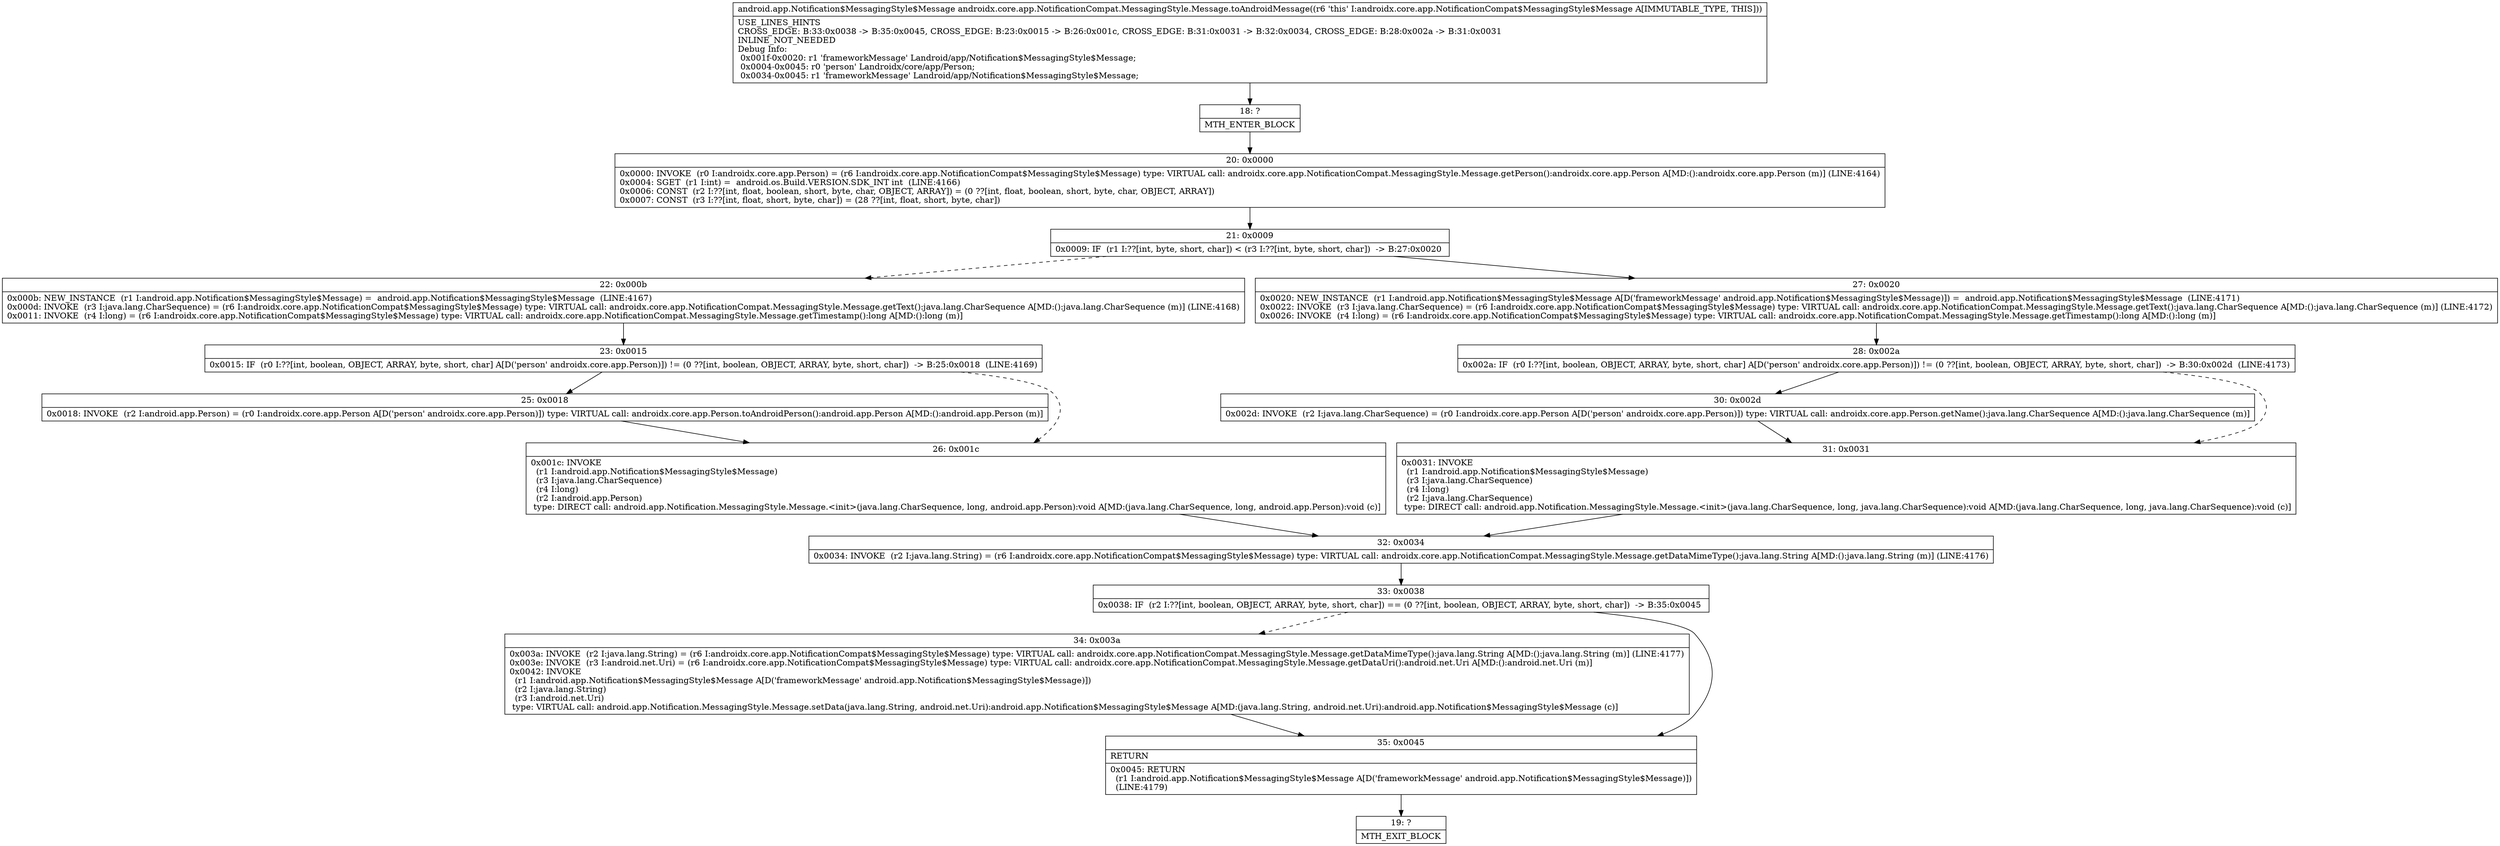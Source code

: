 digraph "CFG forandroidx.core.app.NotificationCompat.MessagingStyle.Message.toAndroidMessage()Landroid\/app\/Notification$MessagingStyle$Message;" {
Node_18 [shape=record,label="{18\:\ ?|MTH_ENTER_BLOCK\l}"];
Node_20 [shape=record,label="{20\:\ 0x0000|0x0000: INVOKE  (r0 I:androidx.core.app.Person) = (r6 I:androidx.core.app.NotificationCompat$MessagingStyle$Message) type: VIRTUAL call: androidx.core.app.NotificationCompat.MessagingStyle.Message.getPerson():androidx.core.app.Person A[MD:():androidx.core.app.Person (m)] (LINE:4164)\l0x0004: SGET  (r1 I:int) =  android.os.Build.VERSION.SDK_INT int  (LINE:4166)\l0x0006: CONST  (r2 I:??[int, float, boolean, short, byte, char, OBJECT, ARRAY]) = (0 ??[int, float, boolean, short, byte, char, OBJECT, ARRAY]) \l0x0007: CONST  (r3 I:??[int, float, short, byte, char]) = (28 ??[int, float, short, byte, char]) \l}"];
Node_21 [shape=record,label="{21\:\ 0x0009|0x0009: IF  (r1 I:??[int, byte, short, char]) \< (r3 I:??[int, byte, short, char])  \-\> B:27:0x0020 \l}"];
Node_22 [shape=record,label="{22\:\ 0x000b|0x000b: NEW_INSTANCE  (r1 I:android.app.Notification$MessagingStyle$Message) =  android.app.Notification$MessagingStyle$Message  (LINE:4167)\l0x000d: INVOKE  (r3 I:java.lang.CharSequence) = (r6 I:androidx.core.app.NotificationCompat$MessagingStyle$Message) type: VIRTUAL call: androidx.core.app.NotificationCompat.MessagingStyle.Message.getText():java.lang.CharSequence A[MD:():java.lang.CharSequence (m)] (LINE:4168)\l0x0011: INVOKE  (r4 I:long) = (r6 I:androidx.core.app.NotificationCompat$MessagingStyle$Message) type: VIRTUAL call: androidx.core.app.NotificationCompat.MessagingStyle.Message.getTimestamp():long A[MD:():long (m)]\l}"];
Node_23 [shape=record,label="{23\:\ 0x0015|0x0015: IF  (r0 I:??[int, boolean, OBJECT, ARRAY, byte, short, char] A[D('person' androidx.core.app.Person)]) != (0 ??[int, boolean, OBJECT, ARRAY, byte, short, char])  \-\> B:25:0x0018  (LINE:4169)\l}"];
Node_25 [shape=record,label="{25\:\ 0x0018|0x0018: INVOKE  (r2 I:android.app.Person) = (r0 I:androidx.core.app.Person A[D('person' androidx.core.app.Person)]) type: VIRTUAL call: androidx.core.app.Person.toAndroidPerson():android.app.Person A[MD:():android.app.Person (m)]\l}"];
Node_26 [shape=record,label="{26\:\ 0x001c|0x001c: INVOKE  \l  (r1 I:android.app.Notification$MessagingStyle$Message)\l  (r3 I:java.lang.CharSequence)\l  (r4 I:long)\l  (r2 I:android.app.Person)\l type: DIRECT call: android.app.Notification.MessagingStyle.Message.\<init\>(java.lang.CharSequence, long, android.app.Person):void A[MD:(java.lang.CharSequence, long, android.app.Person):void (c)]\l}"];
Node_32 [shape=record,label="{32\:\ 0x0034|0x0034: INVOKE  (r2 I:java.lang.String) = (r6 I:androidx.core.app.NotificationCompat$MessagingStyle$Message) type: VIRTUAL call: androidx.core.app.NotificationCompat.MessagingStyle.Message.getDataMimeType():java.lang.String A[MD:():java.lang.String (m)] (LINE:4176)\l}"];
Node_33 [shape=record,label="{33\:\ 0x0038|0x0038: IF  (r2 I:??[int, boolean, OBJECT, ARRAY, byte, short, char]) == (0 ??[int, boolean, OBJECT, ARRAY, byte, short, char])  \-\> B:35:0x0045 \l}"];
Node_34 [shape=record,label="{34\:\ 0x003a|0x003a: INVOKE  (r2 I:java.lang.String) = (r6 I:androidx.core.app.NotificationCompat$MessagingStyle$Message) type: VIRTUAL call: androidx.core.app.NotificationCompat.MessagingStyle.Message.getDataMimeType():java.lang.String A[MD:():java.lang.String (m)] (LINE:4177)\l0x003e: INVOKE  (r3 I:android.net.Uri) = (r6 I:androidx.core.app.NotificationCompat$MessagingStyle$Message) type: VIRTUAL call: androidx.core.app.NotificationCompat.MessagingStyle.Message.getDataUri():android.net.Uri A[MD:():android.net.Uri (m)]\l0x0042: INVOKE  \l  (r1 I:android.app.Notification$MessagingStyle$Message A[D('frameworkMessage' android.app.Notification$MessagingStyle$Message)])\l  (r2 I:java.lang.String)\l  (r3 I:android.net.Uri)\l type: VIRTUAL call: android.app.Notification.MessagingStyle.Message.setData(java.lang.String, android.net.Uri):android.app.Notification$MessagingStyle$Message A[MD:(java.lang.String, android.net.Uri):android.app.Notification$MessagingStyle$Message (c)]\l}"];
Node_35 [shape=record,label="{35\:\ 0x0045|RETURN\l|0x0045: RETURN  \l  (r1 I:android.app.Notification$MessagingStyle$Message A[D('frameworkMessage' android.app.Notification$MessagingStyle$Message)])\l  (LINE:4179)\l}"];
Node_19 [shape=record,label="{19\:\ ?|MTH_EXIT_BLOCK\l}"];
Node_27 [shape=record,label="{27\:\ 0x0020|0x0020: NEW_INSTANCE  (r1 I:android.app.Notification$MessagingStyle$Message A[D('frameworkMessage' android.app.Notification$MessagingStyle$Message)]) =  android.app.Notification$MessagingStyle$Message  (LINE:4171)\l0x0022: INVOKE  (r3 I:java.lang.CharSequence) = (r6 I:androidx.core.app.NotificationCompat$MessagingStyle$Message) type: VIRTUAL call: androidx.core.app.NotificationCompat.MessagingStyle.Message.getText():java.lang.CharSequence A[MD:():java.lang.CharSequence (m)] (LINE:4172)\l0x0026: INVOKE  (r4 I:long) = (r6 I:androidx.core.app.NotificationCompat$MessagingStyle$Message) type: VIRTUAL call: androidx.core.app.NotificationCompat.MessagingStyle.Message.getTimestamp():long A[MD:():long (m)]\l}"];
Node_28 [shape=record,label="{28\:\ 0x002a|0x002a: IF  (r0 I:??[int, boolean, OBJECT, ARRAY, byte, short, char] A[D('person' androidx.core.app.Person)]) != (0 ??[int, boolean, OBJECT, ARRAY, byte, short, char])  \-\> B:30:0x002d  (LINE:4173)\l}"];
Node_30 [shape=record,label="{30\:\ 0x002d|0x002d: INVOKE  (r2 I:java.lang.CharSequence) = (r0 I:androidx.core.app.Person A[D('person' androidx.core.app.Person)]) type: VIRTUAL call: androidx.core.app.Person.getName():java.lang.CharSequence A[MD:():java.lang.CharSequence (m)]\l}"];
Node_31 [shape=record,label="{31\:\ 0x0031|0x0031: INVOKE  \l  (r1 I:android.app.Notification$MessagingStyle$Message)\l  (r3 I:java.lang.CharSequence)\l  (r4 I:long)\l  (r2 I:java.lang.CharSequence)\l type: DIRECT call: android.app.Notification.MessagingStyle.Message.\<init\>(java.lang.CharSequence, long, java.lang.CharSequence):void A[MD:(java.lang.CharSequence, long, java.lang.CharSequence):void (c)]\l}"];
MethodNode[shape=record,label="{android.app.Notification$MessagingStyle$Message androidx.core.app.NotificationCompat.MessagingStyle.Message.toAndroidMessage((r6 'this' I:androidx.core.app.NotificationCompat$MessagingStyle$Message A[IMMUTABLE_TYPE, THIS]))  | USE_LINES_HINTS\lCROSS_EDGE: B:33:0x0038 \-\> B:35:0x0045, CROSS_EDGE: B:23:0x0015 \-\> B:26:0x001c, CROSS_EDGE: B:31:0x0031 \-\> B:32:0x0034, CROSS_EDGE: B:28:0x002a \-\> B:31:0x0031\lINLINE_NOT_NEEDED\lDebug Info:\l  0x001f\-0x0020: r1 'frameworkMessage' Landroid\/app\/Notification$MessagingStyle$Message;\l  0x0004\-0x0045: r0 'person' Landroidx\/core\/app\/Person;\l  0x0034\-0x0045: r1 'frameworkMessage' Landroid\/app\/Notification$MessagingStyle$Message;\l}"];
MethodNode -> Node_18;Node_18 -> Node_20;
Node_20 -> Node_21;
Node_21 -> Node_22[style=dashed];
Node_21 -> Node_27;
Node_22 -> Node_23;
Node_23 -> Node_25;
Node_23 -> Node_26[style=dashed];
Node_25 -> Node_26;
Node_26 -> Node_32;
Node_32 -> Node_33;
Node_33 -> Node_34[style=dashed];
Node_33 -> Node_35;
Node_34 -> Node_35;
Node_35 -> Node_19;
Node_27 -> Node_28;
Node_28 -> Node_30;
Node_28 -> Node_31[style=dashed];
Node_30 -> Node_31;
Node_31 -> Node_32;
}

